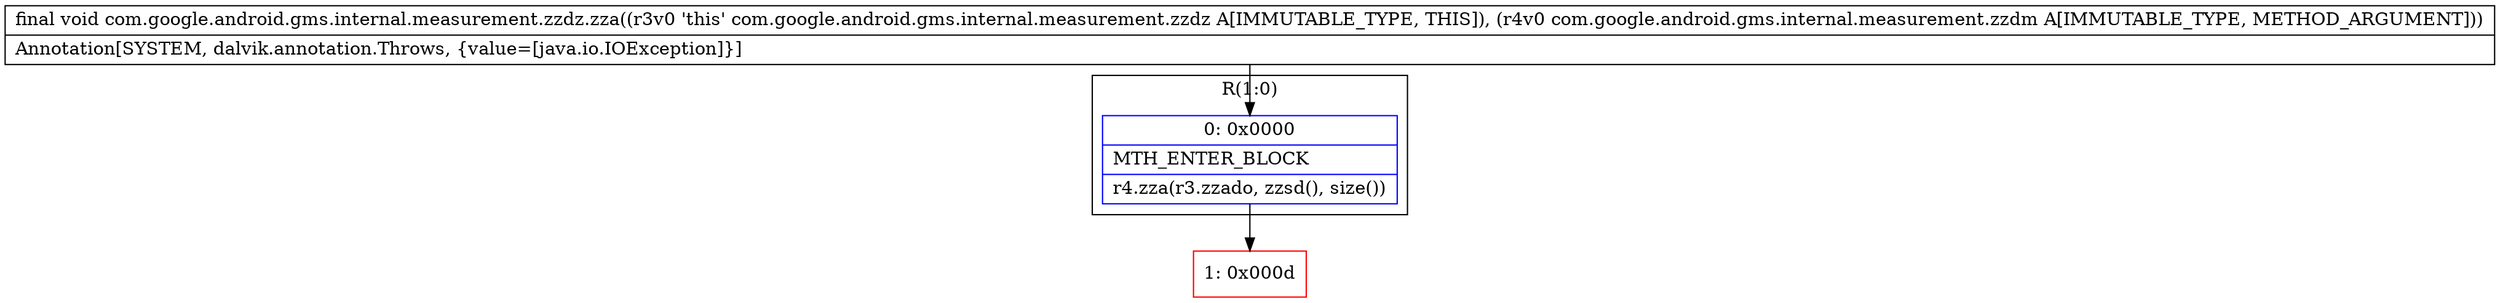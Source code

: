 digraph "CFG forcom.google.android.gms.internal.measurement.zzdz.zza(Lcom\/google\/android\/gms\/internal\/measurement\/zzdm;)V" {
subgraph cluster_Region_1186202852 {
label = "R(1:0)";
node [shape=record,color=blue];
Node_0 [shape=record,label="{0\:\ 0x0000|MTH_ENTER_BLOCK\l|r4.zza(r3.zzado, zzsd(), size())\l}"];
}
Node_1 [shape=record,color=red,label="{1\:\ 0x000d}"];
MethodNode[shape=record,label="{final void com.google.android.gms.internal.measurement.zzdz.zza((r3v0 'this' com.google.android.gms.internal.measurement.zzdz A[IMMUTABLE_TYPE, THIS]), (r4v0 com.google.android.gms.internal.measurement.zzdm A[IMMUTABLE_TYPE, METHOD_ARGUMENT]))  | Annotation[SYSTEM, dalvik.annotation.Throws, \{value=[java.io.IOException]\}]\l}"];
MethodNode -> Node_0;
Node_0 -> Node_1;
}

